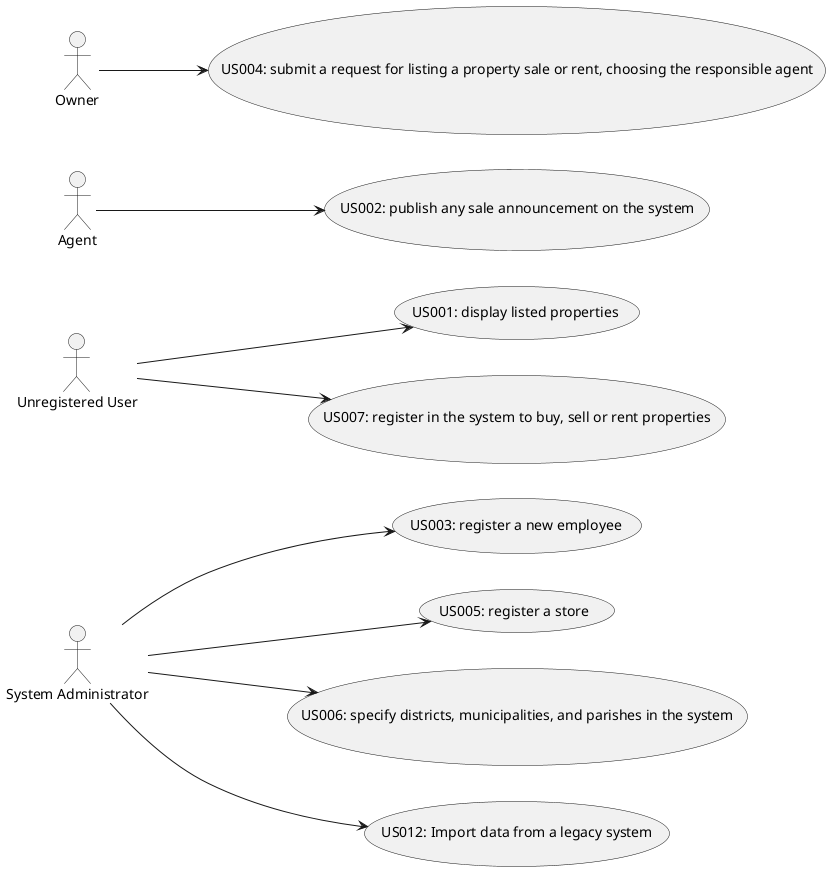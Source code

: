 @startuml

:System Administrator: as Admin
:Unregistered User: as UnregUser
:Agent: as Agent
:Owner: as Owner

Left to right direction

UnregUser --> (US001: display listed properties)

Agent --> (US002: publish any sale announcement on the system)

Admin --> (US003: register a new employee)

Owner --> (US004: submit a request for listing a property sale or rent, choosing the responsible agent)

Admin --> (US005: register a store)

Admin --> (US006: specify districts, municipalities, and parishes in the system)

UnregUser --> (US007: register in the system to buy, sell or rent properties)

Admin --> (US012: Import data from a legacy system)

@enduml